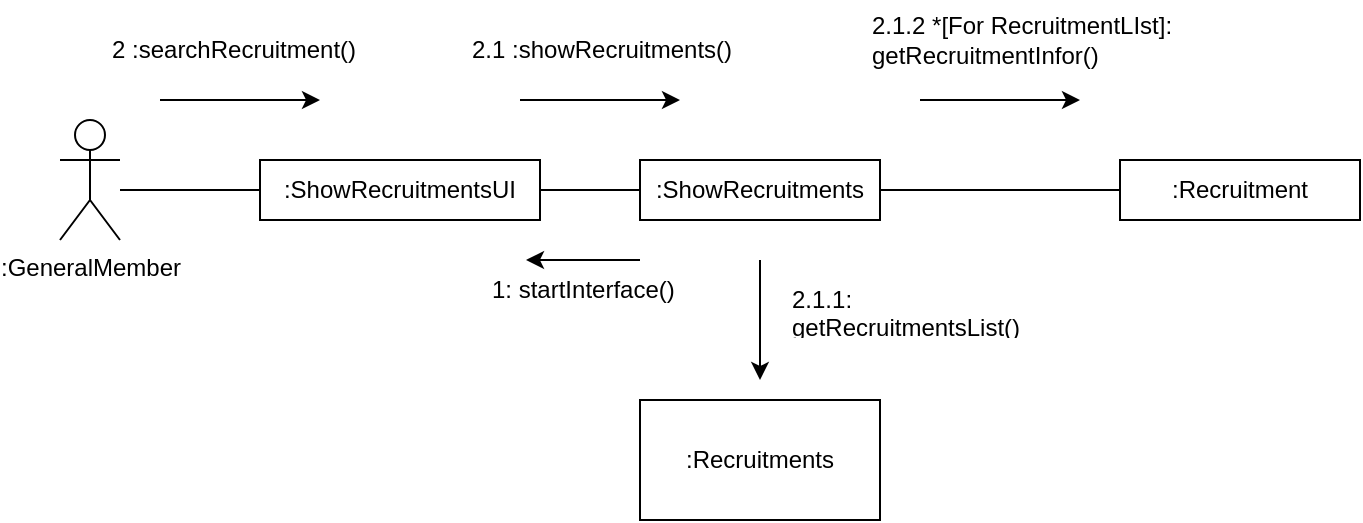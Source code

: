<mxfile version="21.2.9" type="device">
  <diagram id="5Im231RPaUGk9WyizyXa" name="페이지-1">
    <mxGraphModel dx="993" dy="573" grid="1" gridSize="10" guides="1" tooltips="1" connect="1" arrows="1" fold="1" page="1" pageScale="1" pageWidth="827" pageHeight="1169" math="0" shadow="0">
      <root>
        <mxCell id="0" />
        <mxCell id="1" parent="0" />
        <mxCell id="JWW03FLZEhvH0JMGyK4w-1" value=":GeneralMember" style="shape=umlActor;verticalLabelPosition=bottom;verticalAlign=top;html=1;outlineConnect=0;" parent="1" vertex="1">
          <mxGeometry x="70" y="230" width="30" height="60" as="geometry" />
        </mxCell>
        <mxCell id="JWW03FLZEhvH0JMGyK4w-2" value=":ShowRecruitmentsUI" style="rounded=0;whiteSpace=wrap;html=1;" parent="1" vertex="1">
          <mxGeometry x="170" y="250" width="140" height="30" as="geometry" />
        </mxCell>
        <mxCell id="JWW03FLZEhvH0JMGyK4w-3" value=":ShowRecruitments" style="rounded=0;whiteSpace=wrap;html=1;" parent="1" vertex="1">
          <mxGeometry x="360" y="250" width="120" height="30" as="geometry" />
        </mxCell>
        <mxCell id="JWW03FLZEhvH0JMGyK4w-4" value="" style="endArrow=none;html=1;rounded=0;entryX=0;entryY=0.5;entryDx=0;entryDy=0;" parent="1" target="JWW03FLZEhvH0JMGyK4w-2" edge="1">
          <mxGeometry width="50" height="50" relative="1" as="geometry">
            <mxPoint x="100" y="265" as="sourcePoint" />
            <mxPoint x="150" y="220" as="targetPoint" />
          </mxGeometry>
        </mxCell>
        <mxCell id="JWW03FLZEhvH0JMGyK4w-5" value="" style="endArrow=none;html=1;rounded=0;entryX=0;entryY=0.5;entryDx=0;entryDy=0;exitX=1;exitY=0.5;exitDx=0;exitDy=0;" parent="1" source="JWW03FLZEhvH0JMGyK4w-2" target="JWW03FLZEhvH0JMGyK4w-3" edge="1">
          <mxGeometry width="50" height="50" relative="1" as="geometry">
            <mxPoint x="310" y="270" as="sourcePoint" />
            <mxPoint x="360" y="220" as="targetPoint" />
          </mxGeometry>
        </mxCell>
        <mxCell id="JWW03FLZEhvH0JMGyK4w-6" value="" style="endArrow=classic;rounded=0;movable=1;resizable=1;rotatable=1;deletable=1;editable=1;locked=0;connectable=1;html=1;verticalAlign=top;" parent="1" edge="1">
          <mxGeometry width="50" height="50" relative="1" as="geometry">
            <mxPoint x="360" y="300" as="sourcePoint" />
            <mxPoint x="303" y="300" as="targetPoint" />
          </mxGeometry>
        </mxCell>
        <mxCell id="JWW03FLZEhvH0JMGyK4w-7" value="1: startInterface()" style="text;strokeColor=none;fillColor=none;align=left;verticalAlign=middle;spacingLeft=4;spacingRight=4;overflow=hidden;points=[[0,0.5],[1,0.5]];portConstraint=eastwest;rotatable=0;whiteSpace=wrap;html=1;" parent="1" vertex="1">
          <mxGeometry x="280" y="300" width="110" height="30" as="geometry" />
        </mxCell>
        <mxCell id="JWW03FLZEhvH0JMGyK4w-8" value=":Recruitment" style="rounded=0;whiteSpace=wrap;html=1;" parent="1" vertex="1">
          <mxGeometry x="600" y="250" width="120" height="30" as="geometry" />
        </mxCell>
        <mxCell id="JWW03FLZEhvH0JMGyK4w-9" value="2.1.2 *[For RecruitmentLIst]: getRecruitmentInfor()" style="text;strokeColor=none;fillColor=none;align=left;verticalAlign=middle;spacingLeft=4;spacingRight=4;overflow=hidden;points=[[0,0.5],[1,0.5]];portConstraint=eastwest;rotatable=0;whiteSpace=wrap;html=1;" parent="1" vertex="1">
          <mxGeometry x="470" y="170" width="170" height="40" as="geometry" />
        </mxCell>
        <mxCell id="JWW03FLZEhvH0JMGyK4w-10" value="" style="endArrow=none;html=1;rounded=0;entryX=0;entryY=0.5;entryDx=0;entryDy=0;exitX=1;exitY=0.5;exitDx=0;exitDy=0;" parent="1" source="JWW03FLZEhvH0JMGyK4w-3" target="JWW03FLZEhvH0JMGyK4w-8" edge="1">
          <mxGeometry width="50" height="50" relative="1" as="geometry">
            <mxPoint x="400" y="300" as="sourcePoint" />
            <mxPoint x="450" y="250" as="targetPoint" />
          </mxGeometry>
        </mxCell>
        <mxCell id="JWW03FLZEhvH0JMGyK4w-11" value="" style="endArrow=classic;html=1;rounded=0;" parent="1" edge="1">
          <mxGeometry width="50" height="50" relative="1" as="geometry">
            <mxPoint x="500" y="220" as="sourcePoint" />
            <mxPoint x="580" y="220" as="targetPoint" />
          </mxGeometry>
        </mxCell>
        <mxCell id="JWW03FLZEhvH0JMGyK4w-12" value="2 :searchRecruitment()" style="text;strokeColor=none;fillColor=none;align=left;verticalAlign=middle;spacingLeft=4;spacingRight=4;overflow=hidden;points=[[0,0.5],[1,0.5]];portConstraint=eastwest;rotatable=0;whiteSpace=wrap;html=1;" parent="1" vertex="1">
          <mxGeometry x="90" y="180" width="170" height="30" as="geometry" />
        </mxCell>
        <mxCell id="JWW03FLZEhvH0JMGyK4w-13" value="" style="endArrow=classic;html=1;rounded=0;" parent="1" edge="1">
          <mxGeometry width="50" height="50" relative="1" as="geometry">
            <mxPoint x="120" y="220" as="sourcePoint" />
            <mxPoint x="200" y="220" as="targetPoint" />
          </mxGeometry>
        </mxCell>
        <mxCell id="JWW03FLZEhvH0JMGyK4w-14" value="2.1 :showRecruitments()" style="text;strokeColor=none;fillColor=none;align=left;verticalAlign=middle;spacingLeft=4;spacingRight=4;overflow=hidden;points=[[0,0.5],[1,0.5]];portConstraint=eastwest;rotatable=0;whiteSpace=wrap;html=1;" parent="1" vertex="1">
          <mxGeometry x="270" y="180" width="170" height="30" as="geometry" />
        </mxCell>
        <mxCell id="JWW03FLZEhvH0JMGyK4w-15" value="" style="endArrow=classic;html=1;rounded=0;" parent="1" edge="1">
          <mxGeometry width="50" height="50" relative="1" as="geometry">
            <mxPoint x="300" y="220" as="sourcePoint" />
            <mxPoint x="380" y="220" as="targetPoint" />
          </mxGeometry>
        </mxCell>
        <mxCell id="9fKoF18AjGqaMahbj_4r-1" value=":Recruitments" style="rounded=0;whiteSpace=wrap;html=1;" parent="1" vertex="1">
          <mxGeometry x="360" y="370" width="120" height="60" as="geometry" />
        </mxCell>
        <mxCell id="9fKoF18AjGqaMahbj_4r-2" value="" style="endArrow=classic;html=1;rounded=0;" parent="1" edge="1">
          <mxGeometry width="50" height="50" relative="1" as="geometry">
            <mxPoint x="420" y="300" as="sourcePoint" />
            <mxPoint x="420" y="360" as="targetPoint" />
          </mxGeometry>
        </mxCell>
        <mxCell id="9fKoF18AjGqaMahbj_4r-3" value="2.1.1: getRecruitmentsList()" style="text;strokeColor=none;fillColor=none;align=left;verticalAlign=middle;spacingLeft=4;spacingRight=4;overflow=hidden;points=[[0,0.5],[1,0.5]];portConstraint=eastwest;rotatable=0;whiteSpace=wrap;html=1;" parent="1" vertex="1">
          <mxGeometry x="430" y="310" width="150" height="30" as="geometry" />
        </mxCell>
      </root>
    </mxGraphModel>
  </diagram>
</mxfile>
